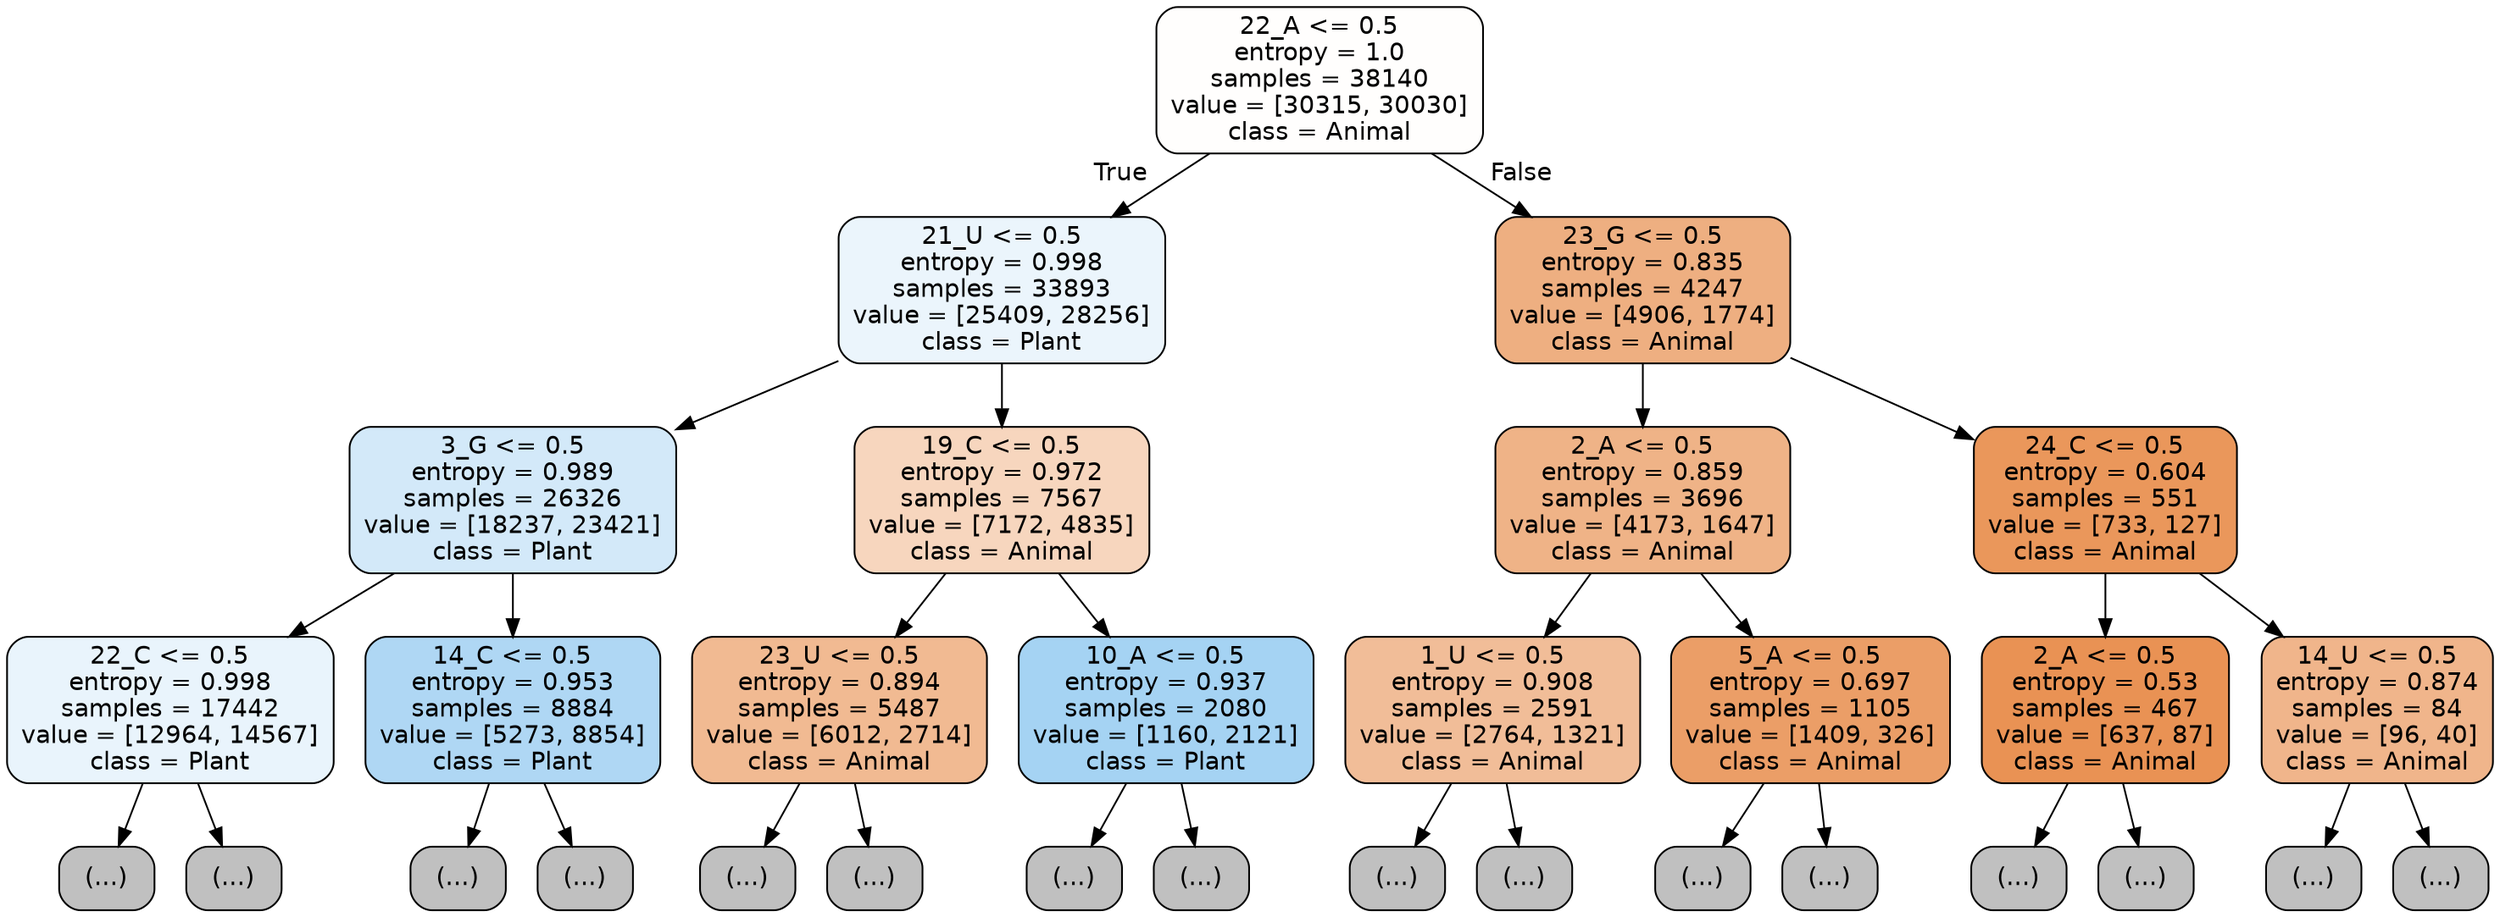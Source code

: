 digraph Tree {
node [shape=box, style="filled, rounded", color="black", fontname="helvetica"] ;
edge [fontname="helvetica"] ;
0 [label="22_A <= 0.5\nentropy = 1.0\nsamples = 38140\nvalue = [30315, 30030]\nclass = Animal", fillcolor="#fffefd"] ;
1 [label="21_U <= 0.5\nentropy = 0.998\nsamples = 33893\nvalue = [25409, 28256]\nclass = Plant", fillcolor="#ebf5fc"] ;
0 -> 1 [labeldistance=2.5, labelangle=45, headlabel="True"] ;
2 [label="3_G <= 0.5\nentropy = 0.989\nsamples = 26326\nvalue = [18237, 23421]\nclass = Plant", fillcolor="#d3e9f9"] ;
1 -> 2 ;
3 [label="22_C <= 0.5\nentropy = 0.998\nsamples = 17442\nvalue = [12964, 14567]\nclass = Plant", fillcolor="#e9f4fc"] ;
2 -> 3 ;
4 [label="(...)", fillcolor="#C0C0C0"] ;
3 -> 4 ;
7309 [label="(...)", fillcolor="#C0C0C0"] ;
3 -> 7309 ;
8360 [label="14_C <= 0.5\nentropy = 0.953\nsamples = 8884\nvalue = [5273, 8854]\nclass = Plant", fillcolor="#afd7f4"] ;
2 -> 8360 ;
8361 [label="(...)", fillcolor="#C0C0C0"] ;
8360 -> 8361 ;
11026 [label="(...)", fillcolor="#C0C0C0"] ;
8360 -> 11026 ;
11719 [label="19_C <= 0.5\nentropy = 0.972\nsamples = 7567\nvalue = [7172, 4835]\nclass = Animal", fillcolor="#f7d6be"] ;
1 -> 11719 ;
11720 [label="23_U <= 0.5\nentropy = 0.894\nsamples = 5487\nvalue = [6012, 2714]\nclass = Animal", fillcolor="#f1ba92"] ;
11719 -> 11720 ;
11721 [label="(...)", fillcolor="#C0C0C0"] ;
11720 -> 11721 ;
14088 [label="(...)", fillcolor="#C0C0C0"] ;
11720 -> 14088 ;
14199 [label="10_A <= 0.5\nentropy = 0.937\nsamples = 2080\nvalue = [1160, 2121]\nclass = Plant", fillcolor="#a5d3f3"] ;
11719 -> 14199 ;
14200 [label="(...)", fillcolor="#C0C0C0"] ;
14199 -> 14200 ;
14823 [label="(...)", fillcolor="#C0C0C0"] ;
14199 -> 14823 ;
15020 [label="23_G <= 0.5\nentropy = 0.835\nsamples = 4247\nvalue = [4906, 1774]\nclass = Animal", fillcolor="#eeaf81"] ;
0 -> 15020 [labeldistance=2.5, labelangle=-45, headlabel="False"] ;
15021 [label="2_A <= 0.5\nentropy = 0.859\nsamples = 3696\nvalue = [4173, 1647]\nclass = Animal", fillcolor="#efb387"] ;
15020 -> 15021 ;
15022 [label="1_U <= 0.5\nentropy = 0.908\nsamples = 2591\nvalue = [2764, 1321]\nclass = Animal", fillcolor="#f1bd98"] ;
15021 -> 15022 ;
15023 [label="(...)", fillcolor="#C0C0C0"] ;
15022 -> 15023 ;
15656 [label="(...)", fillcolor="#C0C0C0"] ;
15022 -> 15656 ;
16257 [label="5_A <= 0.5\nentropy = 0.697\nsamples = 1105\nvalue = [1409, 326]\nclass = Animal", fillcolor="#eb9e67"] ;
15021 -> 16257 ;
16258 [label="(...)", fillcolor="#C0C0C0"] ;
16257 -> 16258 ;
16555 [label="(...)", fillcolor="#C0C0C0"] ;
16257 -> 16555 ;
16674 [label="24_C <= 0.5\nentropy = 0.604\nsamples = 551\nvalue = [733, 127]\nclass = Animal", fillcolor="#ea975b"] ;
15020 -> 16674 ;
16675 [label="2_A <= 0.5\nentropy = 0.53\nsamples = 467\nvalue = [637, 87]\nclass = Animal", fillcolor="#e99254"] ;
16674 -> 16675 ;
16676 [label="(...)", fillcolor="#C0C0C0"] ;
16675 -> 16676 ;
16775 [label="(...)", fillcolor="#C0C0C0"] ;
16675 -> 16775 ;
16814 [label="14_U <= 0.5\nentropy = 0.874\nsamples = 84\nvalue = [96, 40]\nclass = Animal", fillcolor="#f0b58b"] ;
16674 -> 16814 ;
16815 [label="(...)", fillcolor="#C0C0C0"] ;
16814 -> 16815 ;
16846 [label="(...)", fillcolor="#C0C0C0"] ;
16814 -> 16846 ;
}